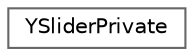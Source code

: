 digraph "Graphical Class Hierarchy"
{
 // LATEX_PDF_SIZE
  bgcolor="transparent";
  edge [fontname=Helvetica,fontsize=10,labelfontname=Helvetica,labelfontsize=10];
  node [fontname=Helvetica,fontsize=10,shape=box,height=0.2,width=0.4];
  rankdir="LR";
  Node0 [id="Node000000",label="YSliderPrivate",height=0.2,width=0.4,color="grey40", fillcolor="white", style="filled",URL="$structYSliderPrivate.html",tooltip=" "];
}
